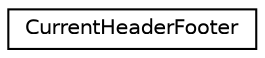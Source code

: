 digraph "类继承关系图"
{
  edge [fontname="Helvetica",fontsize="10",labelfontname="Helvetica",labelfontsize="10"];
  node [fontname="Helvetica",fontsize="10",shape=record];
  rankdir="LR";
  Node0 [label="CurrentHeaderFooter",height=0.2,width=0.4,color="black", fillcolor="white", style="filled",URL="$struct_current_header_footer.html"];
}
